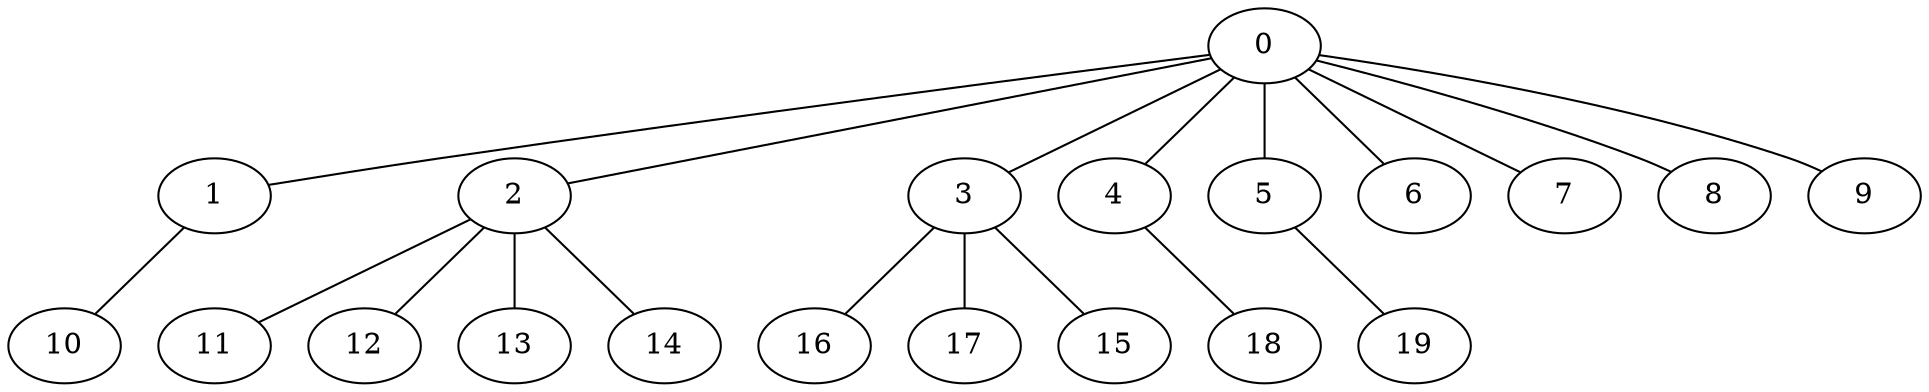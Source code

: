 
graph graphname {
    0 -- 1
0 -- 2
0 -- 3
0 -- 4
0 -- 5
0 -- 6
0 -- 7
0 -- 8
0 -- 9
1 -- 10
2 -- 11
2 -- 12
2 -- 13
2 -- 14
3 -- 16
3 -- 17
3 -- 15
4 -- 18
5 -- 19

}
